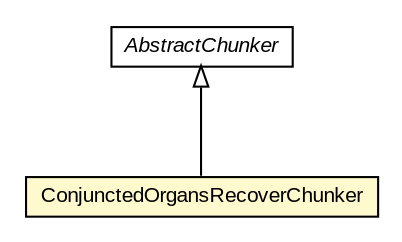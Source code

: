 #!/usr/local/bin/dot
#
# Class diagram 
# Generated by UMLGraph version R5_6-24-gf6e263 (http://www.umlgraph.org/)
#

digraph G {
	edge [fontname="arial",fontsize=10,labelfontname="arial",labelfontsize=10];
	node [fontname="arial",fontsize=10,shape=plaintext];
	nodesep=0.25;
	ranksep=0.5;
	// edu.arizona.biosemantics.semanticmarkup.ling.chunk.AbstractChunker
	c47566 [label=<<table title="edu.arizona.biosemantics.semanticmarkup.ling.chunk.AbstractChunker" border="0" cellborder="1" cellspacing="0" cellpadding="2" port="p" href="../../AbstractChunker.html">
		<tr><td><table border="0" cellspacing="0" cellpadding="1">
<tr><td align="center" balign="center"><font face="arial italic"> AbstractChunker </font></td></tr>
		</table></td></tr>
		</table>>, URL="../../AbstractChunker.html", fontname="arial", fontcolor="black", fontsize=10.0];
	// edu.arizona.biosemantics.semanticmarkup.ling.chunk.lib.chunker.ConjunctedOrgansRecoverChunker
	c47592 [label=<<table title="edu.arizona.biosemantics.semanticmarkup.ling.chunk.lib.chunker.ConjunctedOrgansRecoverChunker" border="0" cellborder="1" cellspacing="0" cellpadding="2" port="p" bgcolor="lemonChiffon" href="./ConjunctedOrgansRecoverChunker.html">
		<tr><td><table border="0" cellspacing="0" cellpadding="1">
<tr><td align="center" balign="center"> ConjunctedOrgansRecoverChunker </td></tr>
		</table></td></tr>
		</table>>, URL="./ConjunctedOrgansRecoverChunker.html", fontname="arial", fontcolor="black", fontsize=10.0];
	//edu.arizona.biosemantics.semanticmarkup.ling.chunk.lib.chunker.ConjunctedOrgansRecoverChunker extends edu.arizona.biosemantics.semanticmarkup.ling.chunk.AbstractChunker
	c47566:p -> c47592:p [dir=back,arrowtail=empty];
}

